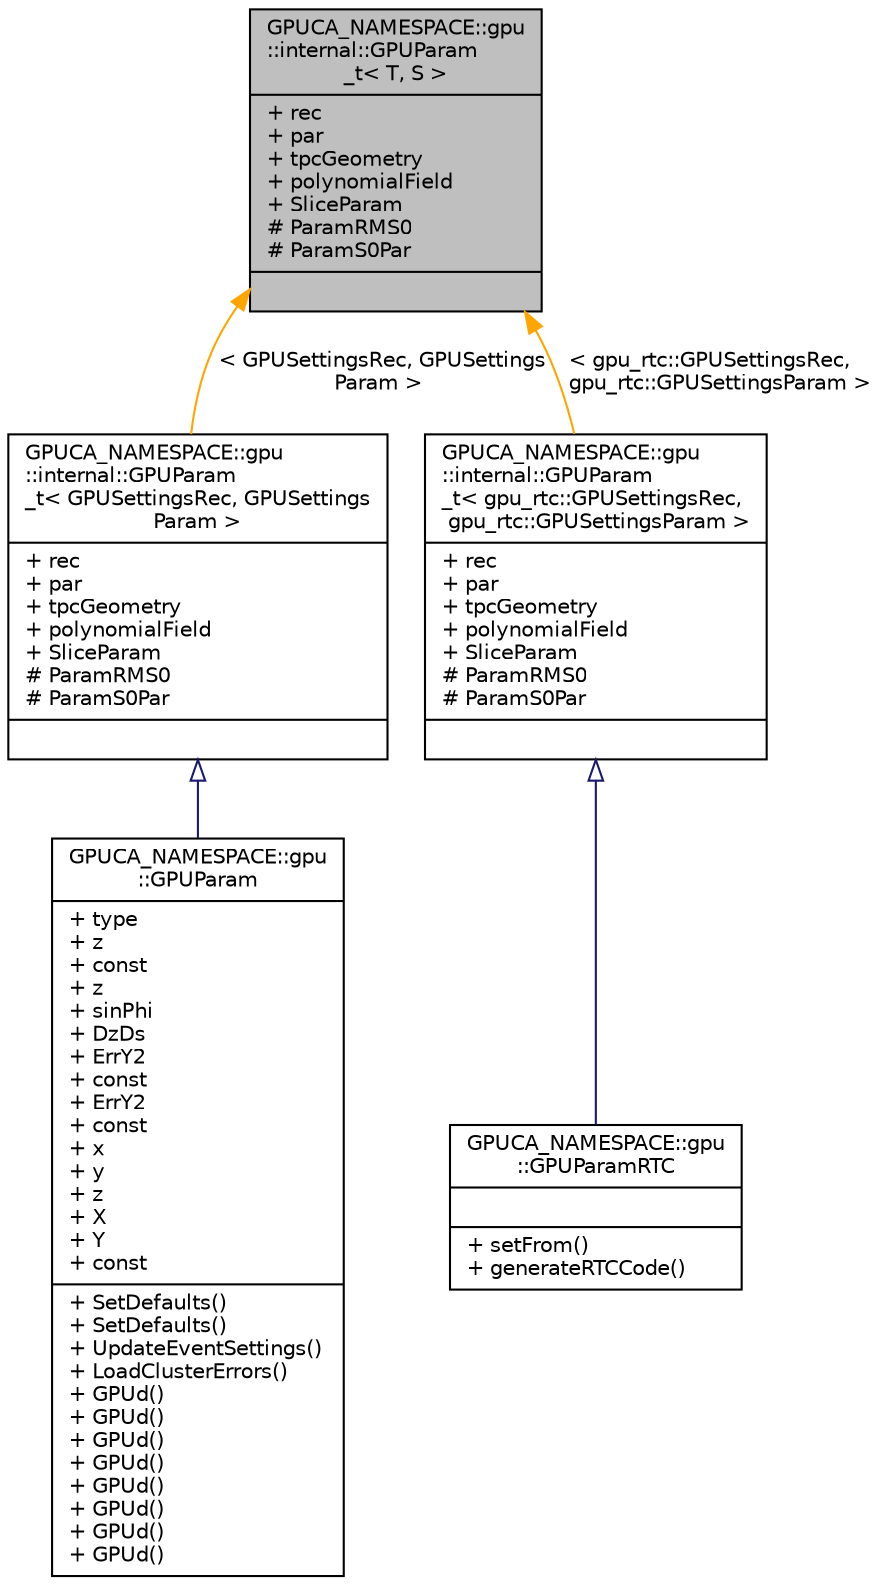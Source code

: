 digraph "GPUCA_NAMESPACE::gpu::internal::GPUParam_t&lt; T, S &gt;"
{
 // INTERACTIVE_SVG=YES
  bgcolor="transparent";
  edge [fontname="Helvetica",fontsize="10",labelfontname="Helvetica",labelfontsize="10"];
  node [fontname="Helvetica",fontsize="10",shape=record];
  Node0 [label="{GPUCA_NAMESPACE::gpu\l::internal::GPUParam\l_t\< T, S \>\n|+ rec\l+ par\l+ tpcGeometry\l+ polynomialField\l+ SliceParam\l# ParamRMS0\l# ParamS0Par\l|}",height=0.2,width=0.4,color="black", fillcolor="grey75", style="filled", fontcolor="black"];
  Node0 -> Node1 [dir="back",color="orange",fontsize="10",style="solid",label=" \< GPUSettingsRec, GPUSettings\lParam \>" ,fontname="Helvetica"];
  Node1 [label="{GPUCA_NAMESPACE::gpu\l::internal::GPUParam\l_t\< GPUSettingsRec, GPUSettings\lParam \>\n|+ rec\l+ par\l+ tpcGeometry\l+ polynomialField\l+ SliceParam\l# ParamRMS0\l# ParamS0Par\l|}",height=0.2,width=0.4,color="black",URL="$dd/dee/structGPUCA__NAMESPACE_1_1gpu_1_1internal_1_1GPUParam__t.html"];
  Node1 -> Node2 [dir="back",color="midnightblue",fontsize="10",style="solid",arrowtail="onormal",fontname="Helvetica"];
  Node2 [label="{GPUCA_NAMESPACE::gpu\l::GPUParam\n|+ type\l+ z\l+ const\l+ z\l+ sinPhi\l+ DzDs\l+ ErrY2\l+ const\l+ ErrY2\l+ const\l+ x\l+ y\l+ z\l+ X\l+ Y\l+ const\l|+ SetDefaults()\l+ SetDefaults()\l+ UpdateEventSettings()\l+ LoadClusterErrors()\l+ GPUd()\l+ GPUd()\l+ GPUd()\l+ GPUd()\l+ GPUd()\l+ GPUd()\l+ GPUd()\l+ GPUd()\l}",height=0.2,width=0.4,color="black",URL="$da/daf/structGPUCA__NAMESPACE_1_1gpu_1_1GPUParam.html"];
  Node0 -> Node3 [dir="back",color="orange",fontsize="10",style="solid",label=" \< gpu_rtc::GPUSettingsRec,\l gpu_rtc::GPUSettingsParam \>" ,fontname="Helvetica"];
  Node3 [label="{GPUCA_NAMESPACE::gpu\l::internal::GPUParam\l_t\< gpu_rtc::GPUSettingsRec,\l gpu_rtc::GPUSettingsParam \>\n|+ rec\l+ par\l+ tpcGeometry\l+ polynomialField\l+ SliceParam\l# ParamRMS0\l# ParamS0Par\l|}",height=0.2,width=0.4,color="black",URL="$dd/dee/structGPUCA__NAMESPACE_1_1gpu_1_1internal_1_1GPUParam__t.html"];
  Node3 -> Node4 [dir="back",color="midnightblue",fontsize="10",style="solid",arrowtail="onormal",fontname="Helvetica"];
  Node4 [label="{GPUCA_NAMESPACE::gpu\l::GPUParamRTC\n||+ setFrom()\l+ generateRTCCode()\l}",height=0.2,width=0.4,color="black",URL="$d4/daf/structGPUCA__NAMESPACE_1_1gpu_1_1GPUParamRTC.html"];
}
